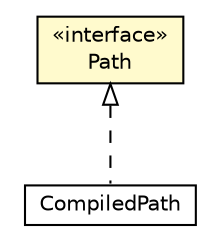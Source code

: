#!/usr/local/bin/dot
#
# Class diagram 
# Generated by UMLGraph version R5_6-24-gf6e263 (http://www.umlgraph.org/)
#

digraph G {
	edge [fontname="Helvetica",fontsize=10,labelfontname="Helvetica",labelfontsize=10];
	node [fontname="Helvetica",fontsize=10,shape=plaintext];
	nodesep=0.25;
	ranksep=0.5;
	// net.trajano.doxdb.jsonpath.internal.Path
	c3225 [label=<<table title="net.trajano.doxdb.jsonpath.internal.Path" border="0" cellborder="1" cellspacing="0" cellpadding="2" port="p" bgcolor="lemonChiffon" href="./Path.html">
		<tr><td><table border="0" cellspacing="0" cellpadding="1">
<tr><td align="center" balign="center"> &#171;interface&#187; </td></tr>
<tr><td align="center" balign="center"> Path </td></tr>
		</table></td></tr>
		</table>>, URL="./Path.html", fontname="Helvetica", fontcolor="black", fontsize=10.0];
	// net.trajano.doxdb.jsonpath.internal.CompiledPath
	c3232 [label=<<table title="net.trajano.doxdb.jsonpath.internal.CompiledPath" border="0" cellborder="1" cellspacing="0" cellpadding="2" port="p" href="./CompiledPath.html">
		<tr><td><table border="0" cellspacing="0" cellpadding="1">
<tr><td align="center" balign="center"> CompiledPath </td></tr>
		</table></td></tr>
		</table>>, URL="./CompiledPath.html", fontname="Helvetica", fontcolor="black", fontsize=10.0];
	//net.trajano.doxdb.jsonpath.internal.CompiledPath implements net.trajano.doxdb.jsonpath.internal.Path
	c3225:p -> c3232:p [dir=back,arrowtail=empty,style=dashed];
}

